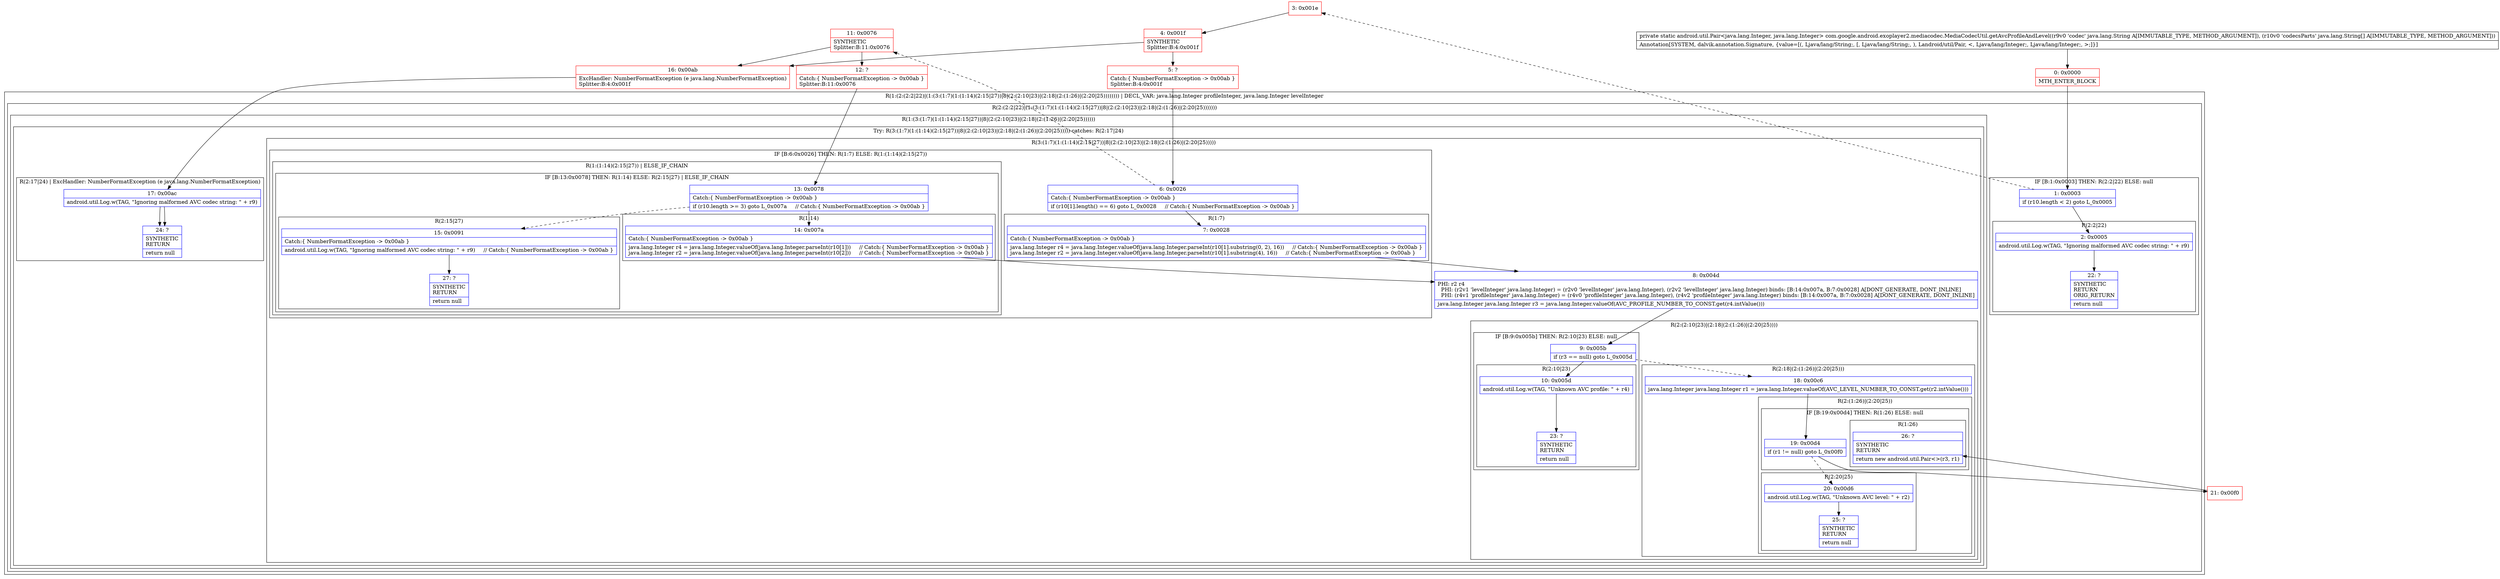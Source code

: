 digraph "CFG forcom.google.android.exoplayer2.mediacodec.MediaCodecUtil.getAvcProfileAndLevel(Ljava\/lang\/String;[Ljava\/lang\/String;)Landroid\/util\/Pair;" {
subgraph cluster_Region_2006428333 {
label = "R(1:(2:(2:2|22)|(1:(3:(1:7)(1:(1:14)(2:15|27))|8|(2:(2:10|23)|(2:18|(2:(1:26)|(2:20|25)))))))) | DECL_VAR: java.lang.Integer profileInteger, java.lang.Integer levelInteger\l";
node [shape=record,color=blue];
subgraph cluster_Region_838221303 {
label = "R(2:(2:2|22)|(1:(3:(1:7)(1:(1:14)(2:15|27))|8|(2:(2:10|23)|(2:18|(2:(1:26)|(2:20|25)))))))";
node [shape=record,color=blue];
subgraph cluster_IfRegion_91007958 {
label = "IF [B:1:0x0003] THEN: R(2:2|22) ELSE: null";
node [shape=record,color=blue];
Node_1 [shape=record,label="{1\:\ 0x0003|if (r10.length \< 2) goto L_0x0005\l}"];
subgraph cluster_Region_186941925 {
label = "R(2:2|22)";
node [shape=record,color=blue];
Node_2 [shape=record,label="{2\:\ 0x0005|android.util.Log.w(TAG, \"Ignoring malformed AVC codec string: \" + r9)\l}"];
Node_22 [shape=record,label="{22\:\ ?|SYNTHETIC\lRETURN\lORIG_RETURN\l|return null\l}"];
}
}
subgraph cluster_Region_1093435630 {
label = "R(1:(3:(1:7)(1:(1:14)(2:15|27))|8|(2:(2:10|23)|(2:18|(2:(1:26)|(2:20|25))))))";
node [shape=record,color=blue];
subgraph cluster_TryCatchRegion_1093993657 {
label = "Try: R(3:(1:7)(1:(1:14)(2:15|27))|8|(2:(2:10|23)|(2:18|(2:(1:26)|(2:20|25))))) catches: R(2:17|24)";
node [shape=record,color=blue];
subgraph cluster_Region_698347754 {
label = "R(3:(1:7)(1:(1:14)(2:15|27))|8|(2:(2:10|23)|(2:18|(2:(1:26)|(2:20|25)))))";
node [shape=record,color=blue];
subgraph cluster_IfRegion_568800594 {
label = "IF [B:6:0x0026] THEN: R(1:7) ELSE: R(1:(1:14)(2:15|27))";
node [shape=record,color=blue];
Node_6 [shape=record,label="{6\:\ 0x0026|Catch:\{ NumberFormatException \-\> 0x00ab \}\l|if (r10[1].length() == 6) goto L_0x0028     \/\/ Catch:\{ NumberFormatException \-\> 0x00ab \}\l}"];
subgraph cluster_Region_865615889 {
label = "R(1:7)";
node [shape=record,color=blue];
Node_7 [shape=record,label="{7\:\ 0x0028|Catch:\{ NumberFormatException \-\> 0x00ab \}\l|java.lang.Integer r4 = java.lang.Integer.valueOf(java.lang.Integer.parseInt(r10[1].substring(0, 2), 16))     \/\/ Catch:\{ NumberFormatException \-\> 0x00ab \}\ljava.lang.Integer r2 = java.lang.Integer.valueOf(java.lang.Integer.parseInt(r10[1].substring(4), 16))     \/\/ Catch:\{ NumberFormatException \-\> 0x00ab \}\l}"];
}
subgraph cluster_Region_249803554 {
label = "R(1:(1:14)(2:15|27)) | ELSE_IF_CHAIN\l";
node [shape=record,color=blue];
subgraph cluster_IfRegion_728590816 {
label = "IF [B:13:0x0078] THEN: R(1:14) ELSE: R(2:15|27) | ELSE_IF_CHAIN\l";
node [shape=record,color=blue];
Node_13 [shape=record,label="{13\:\ 0x0078|Catch:\{ NumberFormatException \-\> 0x00ab \}\l|if (r10.length \>= 3) goto L_0x007a     \/\/ Catch:\{ NumberFormatException \-\> 0x00ab \}\l}"];
subgraph cluster_Region_2135278592 {
label = "R(1:14)";
node [shape=record,color=blue];
Node_14 [shape=record,label="{14\:\ 0x007a|Catch:\{ NumberFormatException \-\> 0x00ab \}\l|java.lang.Integer r4 = java.lang.Integer.valueOf(java.lang.Integer.parseInt(r10[1]))     \/\/ Catch:\{ NumberFormatException \-\> 0x00ab \}\ljava.lang.Integer r2 = java.lang.Integer.valueOf(java.lang.Integer.parseInt(r10[2]))     \/\/ Catch:\{ NumberFormatException \-\> 0x00ab \}\l}"];
}
subgraph cluster_Region_1108648184 {
label = "R(2:15|27)";
node [shape=record,color=blue];
Node_15 [shape=record,label="{15\:\ 0x0091|Catch:\{ NumberFormatException \-\> 0x00ab \}\l|android.util.Log.w(TAG, \"Ignoring malformed AVC codec string: \" + r9)     \/\/ Catch:\{ NumberFormatException \-\> 0x00ab \}\l}"];
Node_27 [shape=record,label="{27\:\ ?|SYNTHETIC\lRETURN\l|return null\l}"];
}
}
}
}
Node_8 [shape=record,label="{8\:\ 0x004d|PHI: r2 r4 \l  PHI: (r2v1 'levelInteger' java.lang.Integer) = (r2v0 'levelInteger' java.lang.Integer), (r2v2 'levelInteger' java.lang.Integer) binds: [B:14:0x007a, B:7:0x0028] A[DONT_GENERATE, DONT_INLINE]\l  PHI: (r4v1 'profileInteger' java.lang.Integer) = (r4v0 'profileInteger' java.lang.Integer), (r4v2 'profileInteger' java.lang.Integer) binds: [B:14:0x007a, B:7:0x0028] A[DONT_GENERATE, DONT_INLINE]\l|java.lang.Integer java.lang.Integer r3 = java.lang.Integer.valueOf(AVC_PROFILE_NUMBER_TO_CONST.get(r4.intValue()))\l}"];
subgraph cluster_Region_1514229837 {
label = "R(2:(2:10|23)|(2:18|(2:(1:26)|(2:20|25))))";
node [shape=record,color=blue];
subgraph cluster_IfRegion_765323443 {
label = "IF [B:9:0x005b] THEN: R(2:10|23) ELSE: null";
node [shape=record,color=blue];
Node_9 [shape=record,label="{9\:\ 0x005b|if (r3 == null) goto L_0x005d\l}"];
subgraph cluster_Region_1227395716 {
label = "R(2:10|23)";
node [shape=record,color=blue];
Node_10 [shape=record,label="{10\:\ 0x005d|android.util.Log.w(TAG, \"Unknown AVC profile: \" + r4)\l}"];
Node_23 [shape=record,label="{23\:\ ?|SYNTHETIC\lRETURN\l|return null\l}"];
}
}
subgraph cluster_Region_230691720 {
label = "R(2:18|(2:(1:26)|(2:20|25)))";
node [shape=record,color=blue];
Node_18 [shape=record,label="{18\:\ 0x00c6|java.lang.Integer java.lang.Integer r1 = java.lang.Integer.valueOf(AVC_LEVEL_NUMBER_TO_CONST.get(r2.intValue()))\l}"];
subgraph cluster_Region_164282408 {
label = "R(2:(1:26)|(2:20|25))";
node [shape=record,color=blue];
subgraph cluster_IfRegion_1527687802 {
label = "IF [B:19:0x00d4] THEN: R(1:26) ELSE: null";
node [shape=record,color=blue];
Node_19 [shape=record,label="{19\:\ 0x00d4|if (r1 != null) goto L_0x00f0\l}"];
subgraph cluster_Region_2091474116 {
label = "R(1:26)";
node [shape=record,color=blue];
Node_26 [shape=record,label="{26\:\ ?|SYNTHETIC\lRETURN\l|return new android.util.Pair\<\>(r3, r1)\l}"];
}
}
subgraph cluster_Region_1857991305 {
label = "R(2:20|25)";
node [shape=record,color=blue];
Node_20 [shape=record,label="{20\:\ 0x00d6|android.util.Log.w(TAG, \"Unknown AVC level: \" + r2)\l}"];
Node_25 [shape=record,label="{25\:\ ?|SYNTHETIC\lRETURN\l|return null\l}"];
}
}
}
}
}
subgraph cluster_Region_1051542571 {
label = "R(2:17|24) | ExcHandler: NumberFormatException (e java.lang.NumberFormatException)\l";
node [shape=record,color=blue];
Node_17 [shape=record,label="{17\:\ 0x00ac|android.util.Log.w(TAG, \"Ignoring malformed AVC codec string: \" + r9)\l}"];
Node_24 [shape=record,label="{24\:\ ?|SYNTHETIC\lRETURN\l|return null\l}"];
}
}
}
}
}
subgraph cluster_Region_1051542571 {
label = "R(2:17|24) | ExcHandler: NumberFormatException (e java.lang.NumberFormatException)\l";
node [shape=record,color=blue];
Node_17 [shape=record,label="{17\:\ 0x00ac|android.util.Log.w(TAG, \"Ignoring malformed AVC codec string: \" + r9)\l}"];
Node_24 [shape=record,label="{24\:\ ?|SYNTHETIC\lRETURN\l|return null\l}"];
}
Node_0 [shape=record,color=red,label="{0\:\ 0x0000|MTH_ENTER_BLOCK\l}"];
Node_3 [shape=record,color=red,label="{3\:\ 0x001e}"];
Node_4 [shape=record,color=red,label="{4\:\ 0x001f|SYNTHETIC\lSplitter:B:4:0x001f\l}"];
Node_5 [shape=record,color=red,label="{5\:\ ?|Catch:\{ NumberFormatException \-\> 0x00ab \}\lSplitter:B:4:0x001f\l}"];
Node_11 [shape=record,color=red,label="{11\:\ 0x0076|SYNTHETIC\lSplitter:B:11:0x0076\l}"];
Node_12 [shape=record,color=red,label="{12\:\ ?|Catch:\{ NumberFormatException \-\> 0x00ab \}\lSplitter:B:11:0x0076\l}"];
Node_16 [shape=record,color=red,label="{16\:\ 0x00ab|ExcHandler: NumberFormatException (e java.lang.NumberFormatException)\lSplitter:B:4:0x001f\l}"];
Node_21 [shape=record,color=red,label="{21\:\ 0x00f0}"];
MethodNode[shape=record,label="{private static android.util.Pair\<java.lang.Integer, java.lang.Integer\> com.google.android.exoplayer2.mediacodec.MediaCodecUtil.getAvcProfileAndLevel((r9v0 'codec' java.lang.String A[IMMUTABLE_TYPE, METHOD_ARGUMENT]), (r10v0 'codecsParts' java.lang.String[] A[IMMUTABLE_TYPE, METHOD_ARGUMENT]))  | Annotation[SYSTEM, dalvik.annotation.Signature, \{value=[(, Ljava\/lang\/String;, [, Ljava\/lang\/String;, ), Landroid\/util\/Pair, \<, Ljava\/lang\/Integer;, Ljava\/lang\/Integer;, \>;]\}]\l}"];
MethodNode -> Node_0;
Node_1 -> Node_2;
Node_1 -> Node_3[style=dashed];
Node_2 -> Node_22;
Node_6 -> Node_7;
Node_6 -> Node_11[style=dashed];
Node_7 -> Node_8;
Node_13 -> Node_14;
Node_13 -> Node_15[style=dashed];
Node_14 -> Node_8;
Node_15 -> Node_27;
Node_8 -> Node_9;
Node_9 -> Node_10;
Node_9 -> Node_18[style=dashed];
Node_10 -> Node_23;
Node_18 -> Node_19;
Node_19 -> Node_20[style=dashed];
Node_19 -> Node_21;
Node_20 -> Node_25;
Node_17 -> Node_24;
Node_17 -> Node_24;
Node_0 -> Node_1;
Node_3 -> Node_4;
Node_4 -> Node_5;
Node_4 -> Node_16;
Node_5 -> Node_6;
Node_11 -> Node_12;
Node_11 -> Node_16;
Node_12 -> Node_13;
Node_16 -> Node_17;
Node_21 -> Node_26;
}

